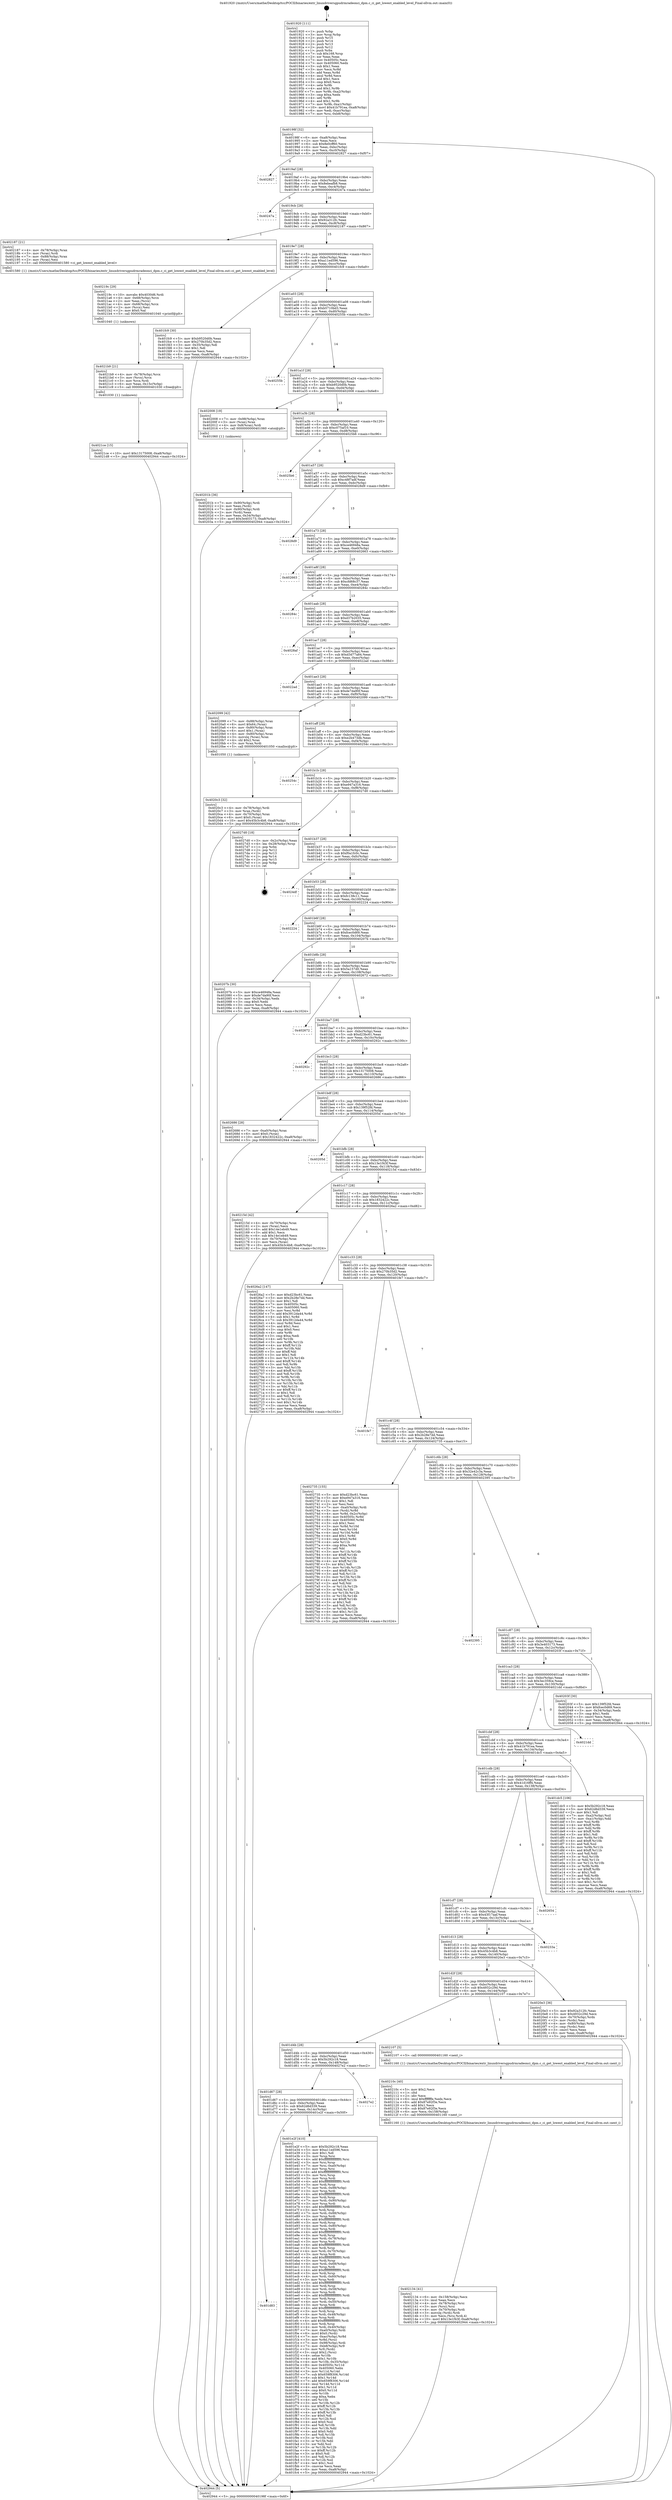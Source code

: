 digraph "0x401920" {
  label = "0x401920 (/mnt/c/Users/mathe/Desktop/tcc/POCII/binaries/extr_linuxdriversgpudrmradeonci_dpm.c_ci_get_lowest_enabled_level_Final-ollvm.out::main(0))"
  labelloc = "t"
  node[shape=record]

  Entry [label="",width=0.3,height=0.3,shape=circle,fillcolor=black,style=filled]
  "0x40198f" [label="{
     0x40198f [32]\l
     | [instrs]\l
     &nbsp;&nbsp;0x40198f \<+6\>: mov -0xa8(%rbp),%eax\l
     &nbsp;&nbsp;0x401995 \<+2\>: mov %eax,%ecx\l
     &nbsp;&nbsp;0x401997 \<+6\>: sub $0x8e0cff60,%ecx\l
     &nbsp;&nbsp;0x40199d \<+6\>: mov %eax,-0xbc(%rbp)\l
     &nbsp;&nbsp;0x4019a3 \<+6\>: mov %ecx,-0xc0(%rbp)\l
     &nbsp;&nbsp;0x4019a9 \<+6\>: je 0000000000402827 \<main+0xf07\>\l
  }"]
  "0x402827" [label="{
     0x402827\l
  }", style=dashed]
  "0x4019af" [label="{
     0x4019af [28]\l
     | [instrs]\l
     &nbsp;&nbsp;0x4019af \<+5\>: jmp 00000000004019b4 \<main+0x94\>\l
     &nbsp;&nbsp;0x4019b4 \<+6\>: mov -0xbc(%rbp),%eax\l
     &nbsp;&nbsp;0x4019ba \<+5\>: sub $0x8ebeafb8,%eax\l
     &nbsp;&nbsp;0x4019bf \<+6\>: mov %eax,-0xc4(%rbp)\l
     &nbsp;&nbsp;0x4019c5 \<+6\>: je 000000000040247a \<main+0xb5a\>\l
  }"]
  Exit [label="",width=0.3,height=0.3,shape=circle,fillcolor=black,style=filled,peripheries=2]
  "0x40247a" [label="{
     0x40247a\l
  }", style=dashed]
  "0x4019cb" [label="{
     0x4019cb [28]\l
     | [instrs]\l
     &nbsp;&nbsp;0x4019cb \<+5\>: jmp 00000000004019d0 \<main+0xb0\>\l
     &nbsp;&nbsp;0x4019d0 \<+6\>: mov -0xbc(%rbp),%eax\l
     &nbsp;&nbsp;0x4019d6 \<+5\>: sub $0x92a312fc,%eax\l
     &nbsp;&nbsp;0x4019db \<+6\>: mov %eax,-0xc8(%rbp)\l
     &nbsp;&nbsp;0x4019e1 \<+6\>: je 0000000000402187 \<main+0x867\>\l
  }"]
  "0x4021ce" [label="{
     0x4021ce [15]\l
     | [instrs]\l
     &nbsp;&nbsp;0x4021ce \<+10\>: movl $0x13175008,-0xa8(%rbp)\l
     &nbsp;&nbsp;0x4021d8 \<+5\>: jmp 0000000000402944 \<main+0x1024\>\l
  }"]
  "0x402187" [label="{
     0x402187 [21]\l
     | [instrs]\l
     &nbsp;&nbsp;0x402187 \<+4\>: mov -0x78(%rbp),%rax\l
     &nbsp;&nbsp;0x40218b \<+3\>: mov (%rax),%rdi\l
     &nbsp;&nbsp;0x40218e \<+7\>: mov -0x88(%rbp),%rax\l
     &nbsp;&nbsp;0x402195 \<+2\>: mov (%rax),%esi\l
     &nbsp;&nbsp;0x402197 \<+5\>: call 0000000000401580 \<ci_get_lowest_enabled_level\>\l
     | [calls]\l
     &nbsp;&nbsp;0x401580 \{1\} (/mnt/c/Users/mathe/Desktop/tcc/POCII/binaries/extr_linuxdriversgpudrmradeonci_dpm.c_ci_get_lowest_enabled_level_Final-ollvm.out::ci_get_lowest_enabled_level)\l
  }"]
  "0x4019e7" [label="{
     0x4019e7 [28]\l
     | [instrs]\l
     &nbsp;&nbsp;0x4019e7 \<+5\>: jmp 00000000004019ec \<main+0xcc\>\l
     &nbsp;&nbsp;0x4019ec \<+6\>: mov -0xbc(%rbp),%eax\l
     &nbsp;&nbsp;0x4019f2 \<+5\>: sub $0xa11ed596,%eax\l
     &nbsp;&nbsp;0x4019f7 \<+6\>: mov %eax,-0xcc(%rbp)\l
     &nbsp;&nbsp;0x4019fd \<+6\>: je 0000000000401fc9 \<main+0x6a9\>\l
  }"]
  "0x4021b9" [label="{
     0x4021b9 [21]\l
     | [instrs]\l
     &nbsp;&nbsp;0x4021b9 \<+4\>: mov -0x78(%rbp),%rcx\l
     &nbsp;&nbsp;0x4021bd \<+3\>: mov (%rcx),%rcx\l
     &nbsp;&nbsp;0x4021c0 \<+3\>: mov %rcx,%rdi\l
     &nbsp;&nbsp;0x4021c3 \<+6\>: mov %eax,-0x15c(%rbp)\l
     &nbsp;&nbsp;0x4021c9 \<+5\>: call 0000000000401030 \<free@plt\>\l
     | [calls]\l
     &nbsp;&nbsp;0x401030 \{1\} (unknown)\l
  }"]
  "0x401fc9" [label="{
     0x401fc9 [30]\l
     | [instrs]\l
     &nbsp;&nbsp;0x401fc9 \<+5\>: mov $0xb9520d0b,%eax\l
     &nbsp;&nbsp;0x401fce \<+5\>: mov $0x270b35d2,%ecx\l
     &nbsp;&nbsp;0x401fd3 \<+3\>: mov -0x35(%rbp),%dl\l
     &nbsp;&nbsp;0x401fd6 \<+3\>: test $0x1,%dl\l
     &nbsp;&nbsp;0x401fd9 \<+3\>: cmovne %ecx,%eax\l
     &nbsp;&nbsp;0x401fdc \<+6\>: mov %eax,-0xa8(%rbp)\l
     &nbsp;&nbsp;0x401fe2 \<+5\>: jmp 0000000000402944 \<main+0x1024\>\l
  }"]
  "0x401a03" [label="{
     0x401a03 [28]\l
     | [instrs]\l
     &nbsp;&nbsp;0x401a03 \<+5\>: jmp 0000000000401a08 \<main+0xe8\>\l
     &nbsp;&nbsp;0x401a08 \<+6\>: mov -0xbc(%rbp),%eax\l
     &nbsp;&nbsp;0x401a0e \<+5\>: sub $0xb5710bd3,%eax\l
     &nbsp;&nbsp;0x401a13 \<+6\>: mov %eax,-0xd0(%rbp)\l
     &nbsp;&nbsp;0x401a19 \<+6\>: je 000000000040255b \<main+0xc3b\>\l
  }"]
  "0x40219c" [label="{
     0x40219c [29]\l
     | [instrs]\l
     &nbsp;&nbsp;0x40219c \<+10\>: movabs $0x4030d6,%rdi\l
     &nbsp;&nbsp;0x4021a6 \<+4\>: mov -0x68(%rbp),%rcx\l
     &nbsp;&nbsp;0x4021aa \<+2\>: mov %eax,(%rcx)\l
     &nbsp;&nbsp;0x4021ac \<+4\>: mov -0x68(%rbp),%rcx\l
     &nbsp;&nbsp;0x4021b0 \<+2\>: mov (%rcx),%esi\l
     &nbsp;&nbsp;0x4021b2 \<+2\>: mov $0x0,%al\l
     &nbsp;&nbsp;0x4021b4 \<+5\>: call 0000000000401040 \<printf@plt\>\l
     | [calls]\l
     &nbsp;&nbsp;0x401040 \{1\} (unknown)\l
  }"]
  "0x40255b" [label="{
     0x40255b\l
  }", style=dashed]
  "0x401a1f" [label="{
     0x401a1f [28]\l
     | [instrs]\l
     &nbsp;&nbsp;0x401a1f \<+5\>: jmp 0000000000401a24 \<main+0x104\>\l
     &nbsp;&nbsp;0x401a24 \<+6\>: mov -0xbc(%rbp),%eax\l
     &nbsp;&nbsp;0x401a2a \<+5\>: sub $0xb9520d0b,%eax\l
     &nbsp;&nbsp;0x401a2f \<+6\>: mov %eax,-0xd4(%rbp)\l
     &nbsp;&nbsp;0x401a35 \<+6\>: je 0000000000402008 \<main+0x6e8\>\l
  }"]
  "0x402134" [label="{
     0x402134 [41]\l
     | [instrs]\l
     &nbsp;&nbsp;0x402134 \<+6\>: mov -0x158(%rbp),%ecx\l
     &nbsp;&nbsp;0x40213a \<+3\>: imul %eax,%ecx\l
     &nbsp;&nbsp;0x40213d \<+4\>: mov -0x78(%rbp),%rsi\l
     &nbsp;&nbsp;0x402141 \<+3\>: mov (%rsi),%rsi\l
     &nbsp;&nbsp;0x402144 \<+4\>: mov -0x70(%rbp),%rdi\l
     &nbsp;&nbsp;0x402148 \<+3\>: movslq (%rdi),%rdi\l
     &nbsp;&nbsp;0x40214b \<+3\>: mov %ecx,(%rsi,%rdi,4)\l
     &nbsp;&nbsp;0x40214e \<+10\>: movl $0x13e1f43f,-0xa8(%rbp)\l
     &nbsp;&nbsp;0x402158 \<+5\>: jmp 0000000000402944 \<main+0x1024\>\l
  }"]
  "0x402008" [label="{
     0x402008 [19]\l
     | [instrs]\l
     &nbsp;&nbsp;0x402008 \<+7\>: mov -0x98(%rbp),%rax\l
     &nbsp;&nbsp;0x40200f \<+3\>: mov (%rax),%rax\l
     &nbsp;&nbsp;0x402012 \<+4\>: mov 0x8(%rax),%rdi\l
     &nbsp;&nbsp;0x402016 \<+5\>: call 0000000000401060 \<atoi@plt\>\l
     | [calls]\l
     &nbsp;&nbsp;0x401060 \{1\} (unknown)\l
  }"]
  "0x401a3b" [label="{
     0x401a3b [28]\l
     | [instrs]\l
     &nbsp;&nbsp;0x401a3b \<+5\>: jmp 0000000000401a40 \<main+0x120\>\l
     &nbsp;&nbsp;0x401a40 \<+6\>: mov -0xbc(%rbp),%eax\l
     &nbsp;&nbsp;0x401a46 \<+5\>: sub $0xc075af10,%eax\l
     &nbsp;&nbsp;0x401a4b \<+6\>: mov %eax,-0xd8(%rbp)\l
     &nbsp;&nbsp;0x401a51 \<+6\>: je 00000000004025b6 \<main+0xc96\>\l
  }"]
  "0x40210c" [label="{
     0x40210c [40]\l
     | [instrs]\l
     &nbsp;&nbsp;0x40210c \<+5\>: mov $0x2,%ecx\l
     &nbsp;&nbsp;0x402111 \<+1\>: cltd\l
     &nbsp;&nbsp;0x402112 \<+2\>: idiv %ecx\l
     &nbsp;&nbsp;0x402114 \<+6\>: imul $0xfffffffe,%edx,%ecx\l
     &nbsp;&nbsp;0x40211a \<+6\>: add $0x87e92f3e,%ecx\l
     &nbsp;&nbsp;0x402120 \<+3\>: add $0x1,%ecx\l
     &nbsp;&nbsp;0x402123 \<+6\>: sub $0x87e92f3e,%ecx\l
     &nbsp;&nbsp;0x402129 \<+6\>: mov %ecx,-0x158(%rbp)\l
     &nbsp;&nbsp;0x40212f \<+5\>: call 0000000000401160 \<next_i\>\l
     | [calls]\l
     &nbsp;&nbsp;0x401160 \{1\} (/mnt/c/Users/mathe/Desktop/tcc/POCII/binaries/extr_linuxdriversgpudrmradeonci_dpm.c_ci_get_lowest_enabled_level_Final-ollvm.out::next_i)\l
  }"]
  "0x4025b6" [label="{
     0x4025b6\l
  }", style=dashed]
  "0x401a57" [label="{
     0x401a57 [28]\l
     | [instrs]\l
     &nbsp;&nbsp;0x401a57 \<+5\>: jmp 0000000000401a5c \<main+0x13c\>\l
     &nbsp;&nbsp;0x401a5c \<+6\>: mov -0xbc(%rbp),%eax\l
     &nbsp;&nbsp;0x401a62 \<+5\>: sub $0xc48f7adf,%eax\l
     &nbsp;&nbsp;0x401a67 \<+6\>: mov %eax,-0xdc(%rbp)\l
     &nbsp;&nbsp;0x401a6d \<+6\>: je 00000000004028d9 \<main+0xfb9\>\l
  }"]
  "0x4020c3" [label="{
     0x4020c3 [32]\l
     | [instrs]\l
     &nbsp;&nbsp;0x4020c3 \<+4\>: mov -0x78(%rbp),%rdi\l
     &nbsp;&nbsp;0x4020c7 \<+3\>: mov %rax,(%rdi)\l
     &nbsp;&nbsp;0x4020ca \<+4\>: mov -0x70(%rbp),%rax\l
     &nbsp;&nbsp;0x4020ce \<+6\>: movl $0x0,(%rax)\l
     &nbsp;&nbsp;0x4020d4 \<+10\>: movl $0x45b3c4b8,-0xa8(%rbp)\l
     &nbsp;&nbsp;0x4020de \<+5\>: jmp 0000000000402944 \<main+0x1024\>\l
  }"]
  "0x4028d9" [label="{
     0x4028d9\l
  }", style=dashed]
  "0x401a73" [label="{
     0x401a73 [28]\l
     | [instrs]\l
     &nbsp;&nbsp;0x401a73 \<+5\>: jmp 0000000000401a78 \<main+0x158\>\l
     &nbsp;&nbsp;0x401a78 \<+6\>: mov -0xbc(%rbp),%eax\l
     &nbsp;&nbsp;0x401a7e \<+5\>: sub $0xce46948a,%eax\l
     &nbsp;&nbsp;0x401a83 \<+6\>: mov %eax,-0xe0(%rbp)\l
     &nbsp;&nbsp;0x401a89 \<+6\>: je 0000000000402663 \<main+0xd43\>\l
  }"]
  "0x40201b" [label="{
     0x40201b [36]\l
     | [instrs]\l
     &nbsp;&nbsp;0x40201b \<+7\>: mov -0x90(%rbp),%rdi\l
     &nbsp;&nbsp;0x402022 \<+2\>: mov %eax,(%rdi)\l
     &nbsp;&nbsp;0x402024 \<+7\>: mov -0x90(%rbp),%rdi\l
     &nbsp;&nbsp;0x40202b \<+2\>: mov (%rdi),%eax\l
     &nbsp;&nbsp;0x40202d \<+3\>: mov %eax,-0x34(%rbp)\l
     &nbsp;&nbsp;0x402030 \<+10\>: movl $0x3e403173,-0xa8(%rbp)\l
     &nbsp;&nbsp;0x40203a \<+5\>: jmp 0000000000402944 \<main+0x1024\>\l
  }"]
  "0x402663" [label="{
     0x402663\l
  }", style=dashed]
  "0x401a8f" [label="{
     0x401a8f [28]\l
     | [instrs]\l
     &nbsp;&nbsp;0x401a8f \<+5\>: jmp 0000000000401a94 \<main+0x174\>\l
     &nbsp;&nbsp;0x401a94 \<+6\>: mov -0xbc(%rbp),%eax\l
     &nbsp;&nbsp;0x401a9a \<+5\>: sub $0xcfd68c37,%eax\l
     &nbsp;&nbsp;0x401a9f \<+6\>: mov %eax,-0xe4(%rbp)\l
     &nbsp;&nbsp;0x401aa5 \<+6\>: je 000000000040284c \<main+0xf2c\>\l
  }"]
  "0x401d83" [label="{
     0x401d83\l
  }", style=dashed]
  "0x40284c" [label="{
     0x40284c\l
  }", style=dashed]
  "0x401aab" [label="{
     0x401aab [28]\l
     | [instrs]\l
     &nbsp;&nbsp;0x401aab \<+5\>: jmp 0000000000401ab0 \<main+0x190\>\l
     &nbsp;&nbsp;0x401ab0 \<+6\>: mov -0xbc(%rbp),%eax\l
     &nbsp;&nbsp;0x401ab6 \<+5\>: sub $0xd37b2035,%eax\l
     &nbsp;&nbsp;0x401abb \<+6\>: mov %eax,-0xe8(%rbp)\l
     &nbsp;&nbsp;0x401ac1 \<+6\>: je 00000000004028af \<main+0xf8f\>\l
  }"]
  "0x401e2f" [label="{
     0x401e2f [410]\l
     | [instrs]\l
     &nbsp;&nbsp;0x401e2f \<+5\>: mov $0x5b292c18,%eax\l
     &nbsp;&nbsp;0x401e34 \<+5\>: mov $0xa11ed596,%ecx\l
     &nbsp;&nbsp;0x401e39 \<+2\>: mov $0x1,%dl\l
     &nbsp;&nbsp;0x401e3b \<+3\>: mov %rsp,%rsi\l
     &nbsp;&nbsp;0x401e3e \<+4\>: add $0xfffffffffffffff0,%rsi\l
     &nbsp;&nbsp;0x401e42 \<+3\>: mov %rsi,%rsp\l
     &nbsp;&nbsp;0x401e45 \<+7\>: mov %rsi,-0xa0(%rbp)\l
     &nbsp;&nbsp;0x401e4c \<+3\>: mov %rsp,%rsi\l
     &nbsp;&nbsp;0x401e4f \<+4\>: add $0xfffffffffffffff0,%rsi\l
     &nbsp;&nbsp;0x401e53 \<+3\>: mov %rsi,%rsp\l
     &nbsp;&nbsp;0x401e56 \<+3\>: mov %rsp,%rdi\l
     &nbsp;&nbsp;0x401e59 \<+4\>: add $0xfffffffffffffff0,%rdi\l
     &nbsp;&nbsp;0x401e5d \<+3\>: mov %rdi,%rsp\l
     &nbsp;&nbsp;0x401e60 \<+7\>: mov %rdi,-0x98(%rbp)\l
     &nbsp;&nbsp;0x401e67 \<+3\>: mov %rsp,%rdi\l
     &nbsp;&nbsp;0x401e6a \<+4\>: add $0xfffffffffffffff0,%rdi\l
     &nbsp;&nbsp;0x401e6e \<+3\>: mov %rdi,%rsp\l
     &nbsp;&nbsp;0x401e71 \<+7\>: mov %rdi,-0x90(%rbp)\l
     &nbsp;&nbsp;0x401e78 \<+3\>: mov %rsp,%rdi\l
     &nbsp;&nbsp;0x401e7b \<+4\>: add $0xfffffffffffffff0,%rdi\l
     &nbsp;&nbsp;0x401e7f \<+3\>: mov %rdi,%rsp\l
     &nbsp;&nbsp;0x401e82 \<+7\>: mov %rdi,-0x88(%rbp)\l
     &nbsp;&nbsp;0x401e89 \<+3\>: mov %rsp,%rdi\l
     &nbsp;&nbsp;0x401e8c \<+4\>: add $0xfffffffffffffff0,%rdi\l
     &nbsp;&nbsp;0x401e90 \<+3\>: mov %rdi,%rsp\l
     &nbsp;&nbsp;0x401e93 \<+4\>: mov %rdi,-0x80(%rbp)\l
     &nbsp;&nbsp;0x401e97 \<+3\>: mov %rsp,%rdi\l
     &nbsp;&nbsp;0x401e9a \<+4\>: add $0xfffffffffffffff0,%rdi\l
     &nbsp;&nbsp;0x401e9e \<+3\>: mov %rdi,%rsp\l
     &nbsp;&nbsp;0x401ea1 \<+4\>: mov %rdi,-0x78(%rbp)\l
     &nbsp;&nbsp;0x401ea5 \<+3\>: mov %rsp,%rdi\l
     &nbsp;&nbsp;0x401ea8 \<+4\>: add $0xfffffffffffffff0,%rdi\l
     &nbsp;&nbsp;0x401eac \<+3\>: mov %rdi,%rsp\l
     &nbsp;&nbsp;0x401eaf \<+4\>: mov %rdi,-0x70(%rbp)\l
     &nbsp;&nbsp;0x401eb3 \<+3\>: mov %rsp,%rdi\l
     &nbsp;&nbsp;0x401eb6 \<+4\>: add $0xfffffffffffffff0,%rdi\l
     &nbsp;&nbsp;0x401eba \<+3\>: mov %rdi,%rsp\l
     &nbsp;&nbsp;0x401ebd \<+4\>: mov %rdi,-0x68(%rbp)\l
     &nbsp;&nbsp;0x401ec1 \<+3\>: mov %rsp,%rdi\l
     &nbsp;&nbsp;0x401ec4 \<+4\>: add $0xfffffffffffffff0,%rdi\l
     &nbsp;&nbsp;0x401ec8 \<+3\>: mov %rdi,%rsp\l
     &nbsp;&nbsp;0x401ecb \<+4\>: mov %rdi,-0x60(%rbp)\l
     &nbsp;&nbsp;0x401ecf \<+3\>: mov %rsp,%rdi\l
     &nbsp;&nbsp;0x401ed2 \<+4\>: add $0xfffffffffffffff0,%rdi\l
     &nbsp;&nbsp;0x401ed6 \<+3\>: mov %rdi,%rsp\l
     &nbsp;&nbsp;0x401ed9 \<+4\>: mov %rdi,-0x58(%rbp)\l
     &nbsp;&nbsp;0x401edd \<+3\>: mov %rsp,%rdi\l
     &nbsp;&nbsp;0x401ee0 \<+4\>: add $0xfffffffffffffff0,%rdi\l
     &nbsp;&nbsp;0x401ee4 \<+3\>: mov %rdi,%rsp\l
     &nbsp;&nbsp;0x401ee7 \<+4\>: mov %rdi,-0x50(%rbp)\l
     &nbsp;&nbsp;0x401eeb \<+3\>: mov %rsp,%rdi\l
     &nbsp;&nbsp;0x401eee \<+4\>: add $0xfffffffffffffff0,%rdi\l
     &nbsp;&nbsp;0x401ef2 \<+3\>: mov %rdi,%rsp\l
     &nbsp;&nbsp;0x401ef5 \<+4\>: mov %rdi,-0x48(%rbp)\l
     &nbsp;&nbsp;0x401ef9 \<+3\>: mov %rsp,%rdi\l
     &nbsp;&nbsp;0x401efc \<+4\>: add $0xfffffffffffffff0,%rdi\l
     &nbsp;&nbsp;0x401f00 \<+3\>: mov %rdi,%rsp\l
     &nbsp;&nbsp;0x401f03 \<+4\>: mov %rdi,-0x40(%rbp)\l
     &nbsp;&nbsp;0x401f07 \<+7\>: mov -0xa0(%rbp),%rdi\l
     &nbsp;&nbsp;0x401f0e \<+6\>: movl $0x0,(%rdi)\l
     &nbsp;&nbsp;0x401f14 \<+7\>: mov -0xac(%rbp),%r8d\l
     &nbsp;&nbsp;0x401f1b \<+3\>: mov %r8d,(%rsi)\l
     &nbsp;&nbsp;0x401f1e \<+7\>: mov -0x98(%rbp),%rdi\l
     &nbsp;&nbsp;0x401f25 \<+7\>: mov -0xb8(%rbp),%r9\l
     &nbsp;&nbsp;0x401f2c \<+3\>: mov %r9,(%rdi)\l
     &nbsp;&nbsp;0x401f2f \<+3\>: cmpl $0x2,(%rsi)\l
     &nbsp;&nbsp;0x401f32 \<+4\>: setne %r10b\l
     &nbsp;&nbsp;0x401f36 \<+4\>: and $0x1,%r10b\l
     &nbsp;&nbsp;0x401f3a \<+4\>: mov %r10b,-0x35(%rbp)\l
     &nbsp;&nbsp;0x401f3e \<+8\>: mov 0x40505c,%r11d\l
     &nbsp;&nbsp;0x401f46 \<+7\>: mov 0x405060,%ebx\l
     &nbsp;&nbsp;0x401f4d \<+3\>: mov %r11d,%r14d\l
     &nbsp;&nbsp;0x401f50 \<+7\>: sub $0x659f8306,%r14d\l
     &nbsp;&nbsp;0x401f57 \<+4\>: sub $0x1,%r14d\l
     &nbsp;&nbsp;0x401f5b \<+7\>: add $0x659f8306,%r14d\l
     &nbsp;&nbsp;0x401f62 \<+4\>: imul %r14d,%r11d\l
     &nbsp;&nbsp;0x401f66 \<+4\>: and $0x1,%r11d\l
     &nbsp;&nbsp;0x401f6a \<+4\>: cmp $0x0,%r11d\l
     &nbsp;&nbsp;0x401f6e \<+4\>: sete %r10b\l
     &nbsp;&nbsp;0x401f72 \<+3\>: cmp $0xa,%ebx\l
     &nbsp;&nbsp;0x401f75 \<+4\>: setl %r15b\l
     &nbsp;&nbsp;0x401f79 \<+3\>: mov %r10b,%r12b\l
     &nbsp;&nbsp;0x401f7c \<+4\>: xor $0xff,%r12b\l
     &nbsp;&nbsp;0x401f80 \<+3\>: mov %r15b,%r13b\l
     &nbsp;&nbsp;0x401f83 \<+4\>: xor $0xff,%r13b\l
     &nbsp;&nbsp;0x401f87 \<+3\>: xor $0x0,%dl\l
     &nbsp;&nbsp;0x401f8a \<+3\>: mov %r12b,%sil\l
     &nbsp;&nbsp;0x401f8d \<+4\>: and $0x0,%sil\l
     &nbsp;&nbsp;0x401f91 \<+3\>: and %dl,%r10b\l
     &nbsp;&nbsp;0x401f94 \<+3\>: mov %r13b,%dil\l
     &nbsp;&nbsp;0x401f97 \<+4\>: and $0x0,%dil\l
     &nbsp;&nbsp;0x401f9b \<+3\>: and %dl,%r15b\l
     &nbsp;&nbsp;0x401f9e \<+3\>: or %r10b,%sil\l
     &nbsp;&nbsp;0x401fa1 \<+3\>: or %r15b,%dil\l
     &nbsp;&nbsp;0x401fa4 \<+3\>: xor %dil,%sil\l
     &nbsp;&nbsp;0x401fa7 \<+3\>: or %r13b,%r12b\l
     &nbsp;&nbsp;0x401faa \<+4\>: xor $0xff,%r12b\l
     &nbsp;&nbsp;0x401fae \<+3\>: or $0x0,%dl\l
     &nbsp;&nbsp;0x401fb1 \<+3\>: and %dl,%r12b\l
     &nbsp;&nbsp;0x401fb4 \<+3\>: or %r12b,%sil\l
     &nbsp;&nbsp;0x401fb7 \<+4\>: test $0x1,%sil\l
     &nbsp;&nbsp;0x401fbb \<+3\>: cmovne %ecx,%eax\l
     &nbsp;&nbsp;0x401fbe \<+6\>: mov %eax,-0xa8(%rbp)\l
     &nbsp;&nbsp;0x401fc4 \<+5\>: jmp 0000000000402944 \<main+0x1024\>\l
  }"]
  "0x4028af" [label="{
     0x4028af\l
  }", style=dashed]
  "0x401ac7" [label="{
     0x401ac7 [28]\l
     | [instrs]\l
     &nbsp;&nbsp;0x401ac7 \<+5\>: jmp 0000000000401acc \<main+0x1ac\>\l
     &nbsp;&nbsp;0x401acc \<+6\>: mov -0xbc(%rbp),%eax\l
     &nbsp;&nbsp;0x401ad2 \<+5\>: sub $0xd3d77a84,%eax\l
     &nbsp;&nbsp;0x401ad7 \<+6\>: mov %eax,-0xec(%rbp)\l
     &nbsp;&nbsp;0x401add \<+6\>: je 00000000004022ad \<main+0x98d\>\l
  }"]
  "0x401d67" [label="{
     0x401d67 [28]\l
     | [instrs]\l
     &nbsp;&nbsp;0x401d67 \<+5\>: jmp 0000000000401d6c \<main+0x44c\>\l
     &nbsp;&nbsp;0x401d6c \<+6\>: mov -0xbc(%rbp),%eax\l
     &nbsp;&nbsp;0x401d72 \<+5\>: sub $0x62d6d339,%eax\l
     &nbsp;&nbsp;0x401d77 \<+6\>: mov %eax,-0x14c(%rbp)\l
     &nbsp;&nbsp;0x401d7d \<+6\>: je 0000000000401e2f \<main+0x50f\>\l
  }"]
  "0x4022ad" [label="{
     0x4022ad\l
  }", style=dashed]
  "0x401ae3" [label="{
     0x401ae3 [28]\l
     | [instrs]\l
     &nbsp;&nbsp;0x401ae3 \<+5\>: jmp 0000000000401ae8 \<main+0x1c8\>\l
     &nbsp;&nbsp;0x401ae8 \<+6\>: mov -0xbc(%rbp),%eax\l
     &nbsp;&nbsp;0x401aee \<+5\>: sub $0xde7da90f,%eax\l
     &nbsp;&nbsp;0x401af3 \<+6\>: mov %eax,-0xf0(%rbp)\l
     &nbsp;&nbsp;0x401af9 \<+6\>: je 0000000000402099 \<main+0x779\>\l
  }"]
  "0x4027e2" [label="{
     0x4027e2\l
  }", style=dashed]
  "0x402099" [label="{
     0x402099 [42]\l
     | [instrs]\l
     &nbsp;&nbsp;0x402099 \<+7\>: mov -0x88(%rbp),%rax\l
     &nbsp;&nbsp;0x4020a0 \<+6\>: movl $0x64,(%rax)\l
     &nbsp;&nbsp;0x4020a6 \<+4\>: mov -0x80(%rbp),%rax\l
     &nbsp;&nbsp;0x4020aa \<+6\>: movl $0x1,(%rax)\l
     &nbsp;&nbsp;0x4020b0 \<+4\>: mov -0x80(%rbp),%rax\l
     &nbsp;&nbsp;0x4020b4 \<+3\>: movslq (%rax),%rax\l
     &nbsp;&nbsp;0x4020b7 \<+4\>: shl $0x2,%rax\l
     &nbsp;&nbsp;0x4020bb \<+3\>: mov %rax,%rdi\l
     &nbsp;&nbsp;0x4020be \<+5\>: call 0000000000401050 \<malloc@plt\>\l
     | [calls]\l
     &nbsp;&nbsp;0x401050 \{1\} (unknown)\l
  }"]
  "0x401aff" [label="{
     0x401aff [28]\l
     | [instrs]\l
     &nbsp;&nbsp;0x401aff \<+5\>: jmp 0000000000401b04 \<main+0x1e4\>\l
     &nbsp;&nbsp;0x401b04 \<+6\>: mov -0xbc(%rbp),%eax\l
     &nbsp;&nbsp;0x401b0a \<+5\>: sub $0xe2b473db,%eax\l
     &nbsp;&nbsp;0x401b0f \<+6\>: mov %eax,-0xf4(%rbp)\l
     &nbsp;&nbsp;0x401b15 \<+6\>: je 000000000040254c \<main+0xc2c\>\l
  }"]
  "0x401d4b" [label="{
     0x401d4b [28]\l
     | [instrs]\l
     &nbsp;&nbsp;0x401d4b \<+5\>: jmp 0000000000401d50 \<main+0x430\>\l
     &nbsp;&nbsp;0x401d50 \<+6\>: mov -0xbc(%rbp),%eax\l
     &nbsp;&nbsp;0x401d56 \<+5\>: sub $0x5b292c18,%eax\l
     &nbsp;&nbsp;0x401d5b \<+6\>: mov %eax,-0x148(%rbp)\l
     &nbsp;&nbsp;0x401d61 \<+6\>: je 00000000004027e2 \<main+0xec2\>\l
  }"]
  "0x40254c" [label="{
     0x40254c\l
  }", style=dashed]
  "0x401b1b" [label="{
     0x401b1b [28]\l
     | [instrs]\l
     &nbsp;&nbsp;0x401b1b \<+5\>: jmp 0000000000401b20 \<main+0x200\>\l
     &nbsp;&nbsp;0x401b20 \<+6\>: mov -0xbc(%rbp),%eax\l
     &nbsp;&nbsp;0x401b26 \<+5\>: sub $0xe947a316,%eax\l
     &nbsp;&nbsp;0x401b2b \<+6\>: mov %eax,-0xf8(%rbp)\l
     &nbsp;&nbsp;0x401b31 \<+6\>: je 00000000004027d0 \<main+0xeb0\>\l
  }"]
  "0x402107" [label="{
     0x402107 [5]\l
     | [instrs]\l
     &nbsp;&nbsp;0x402107 \<+5\>: call 0000000000401160 \<next_i\>\l
     | [calls]\l
     &nbsp;&nbsp;0x401160 \{1\} (/mnt/c/Users/mathe/Desktop/tcc/POCII/binaries/extr_linuxdriversgpudrmradeonci_dpm.c_ci_get_lowest_enabled_level_Final-ollvm.out::next_i)\l
  }"]
  "0x4027d0" [label="{
     0x4027d0 [18]\l
     | [instrs]\l
     &nbsp;&nbsp;0x4027d0 \<+3\>: mov -0x2c(%rbp),%eax\l
     &nbsp;&nbsp;0x4027d3 \<+4\>: lea -0x28(%rbp),%rsp\l
     &nbsp;&nbsp;0x4027d7 \<+1\>: pop %rbx\l
     &nbsp;&nbsp;0x4027d8 \<+2\>: pop %r12\l
     &nbsp;&nbsp;0x4027da \<+2\>: pop %r13\l
     &nbsp;&nbsp;0x4027dc \<+2\>: pop %r14\l
     &nbsp;&nbsp;0x4027de \<+2\>: pop %r15\l
     &nbsp;&nbsp;0x4027e0 \<+1\>: pop %rbp\l
     &nbsp;&nbsp;0x4027e1 \<+1\>: ret\l
  }"]
  "0x401b37" [label="{
     0x401b37 [28]\l
     | [instrs]\l
     &nbsp;&nbsp;0x401b37 \<+5\>: jmp 0000000000401b3c \<main+0x21c\>\l
     &nbsp;&nbsp;0x401b3c \<+6\>: mov -0xbc(%rbp),%eax\l
     &nbsp;&nbsp;0x401b42 \<+5\>: sub $0xf0a1fc0c,%eax\l
     &nbsp;&nbsp;0x401b47 \<+6\>: mov %eax,-0xfc(%rbp)\l
     &nbsp;&nbsp;0x401b4d \<+6\>: je 00000000004024df \<main+0xbbf\>\l
  }"]
  "0x401d2f" [label="{
     0x401d2f [28]\l
     | [instrs]\l
     &nbsp;&nbsp;0x401d2f \<+5\>: jmp 0000000000401d34 \<main+0x414\>\l
     &nbsp;&nbsp;0x401d34 \<+6\>: mov -0xbc(%rbp),%eax\l
     &nbsp;&nbsp;0x401d3a \<+5\>: sub $0x4932c29d,%eax\l
     &nbsp;&nbsp;0x401d3f \<+6\>: mov %eax,-0x144(%rbp)\l
     &nbsp;&nbsp;0x401d45 \<+6\>: je 0000000000402107 \<main+0x7e7\>\l
  }"]
  "0x4024df" [label="{
     0x4024df\l
  }", style=dashed]
  "0x401b53" [label="{
     0x401b53 [28]\l
     | [instrs]\l
     &nbsp;&nbsp;0x401b53 \<+5\>: jmp 0000000000401b58 \<main+0x238\>\l
     &nbsp;&nbsp;0x401b58 \<+6\>: mov -0xbc(%rbp),%eax\l
     &nbsp;&nbsp;0x401b5e \<+5\>: sub $0xfc138c11,%eax\l
     &nbsp;&nbsp;0x401b63 \<+6\>: mov %eax,-0x100(%rbp)\l
     &nbsp;&nbsp;0x401b69 \<+6\>: je 0000000000402224 \<main+0x904\>\l
  }"]
  "0x4020e3" [label="{
     0x4020e3 [36]\l
     | [instrs]\l
     &nbsp;&nbsp;0x4020e3 \<+5\>: mov $0x92a312fc,%eax\l
     &nbsp;&nbsp;0x4020e8 \<+5\>: mov $0x4932c29d,%ecx\l
     &nbsp;&nbsp;0x4020ed \<+4\>: mov -0x70(%rbp),%rdx\l
     &nbsp;&nbsp;0x4020f1 \<+2\>: mov (%rdx),%esi\l
     &nbsp;&nbsp;0x4020f3 \<+4\>: mov -0x80(%rbp),%rdx\l
     &nbsp;&nbsp;0x4020f7 \<+2\>: cmp (%rdx),%esi\l
     &nbsp;&nbsp;0x4020f9 \<+3\>: cmovl %ecx,%eax\l
     &nbsp;&nbsp;0x4020fc \<+6\>: mov %eax,-0xa8(%rbp)\l
     &nbsp;&nbsp;0x402102 \<+5\>: jmp 0000000000402944 \<main+0x1024\>\l
  }"]
  "0x402224" [label="{
     0x402224\l
  }", style=dashed]
  "0x401b6f" [label="{
     0x401b6f [28]\l
     | [instrs]\l
     &nbsp;&nbsp;0x401b6f \<+5\>: jmp 0000000000401b74 \<main+0x254\>\l
     &nbsp;&nbsp;0x401b74 \<+6\>: mov -0xbc(%rbp),%eax\l
     &nbsp;&nbsp;0x401b7a \<+5\>: sub $0xfcec0d69,%eax\l
     &nbsp;&nbsp;0x401b7f \<+6\>: mov %eax,-0x104(%rbp)\l
     &nbsp;&nbsp;0x401b85 \<+6\>: je 000000000040207b \<main+0x75b\>\l
  }"]
  "0x401d13" [label="{
     0x401d13 [28]\l
     | [instrs]\l
     &nbsp;&nbsp;0x401d13 \<+5\>: jmp 0000000000401d18 \<main+0x3f8\>\l
     &nbsp;&nbsp;0x401d18 \<+6\>: mov -0xbc(%rbp),%eax\l
     &nbsp;&nbsp;0x401d1e \<+5\>: sub $0x45b3c4b8,%eax\l
     &nbsp;&nbsp;0x401d23 \<+6\>: mov %eax,-0x140(%rbp)\l
     &nbsp;&nbsp;0x401d29 \<+6\>: je 00000000004020e3 \<main+0x7c3\>\l
  }"]
  "0x40207b" [label="{
     0x40207b [30]\l
     | [instrs]\l
     &nbsp;&nbsp;0x40207b \<+5\>: mov $0xce46948a,%eax\l
     &nbsp;&nbsp;0x402080 \<+5\>: mov $0xde7da90f,%ecx\l
     &nbsp;&nbsp;0x402085 \<+3\>: mov -0x34(%rbp),%edx\l
     &nbsp;&nbsp;0x402088 \<+3\>: cmp $0x0,%edx\l
     &nbsp;&nbsp;0x40208b \<+3\>: cmove %ecx,%eax\l
     &nbsp;&nbsp;0x40208e \<+6\>: mov %eax,-0xa8(%rbp)\l
     &nbsp;&nbsp;0x402094 \<+5\>: jmp 0000000000402944 \<main+0x1024\>\l
  }"]
  "0x401b8b" [label="{
     0x401b8b [28]\l
     | [instrs]\l
     &nbsp;&nbsp;0x401b8b \<+5\>: jmp 0000000000401b90 \<main+0x270\>\l
     &nbsp;&nbsp;0x401b90 \<+6\>: mov -0xbc(%rbp),%eax\l
     &nbsp;&nbsp;0x401b96 \<+5\>: sub $0x5a157d0,%eax\l
     &nbsp;&nbsp;0x401b9b \<+6\>: mov %eax,-0x108(%rbp)\l
     &nbsp;&nbsp;0x401ba1 \<+6\>: je 0000000000402672 \<main+0xd52\>\l
  }"]
  "0x40233a" [label="{
     0x40233a\l
  }", style=dashed]
  "0x402672" [label="{
     0x402672\l
  }", style=dashed]
  "0x401ba7" [label="{
     0x401ba7 [28]\l
     | [instrs]\l
     &nbsp;&nbsp;0x401ba7 \<+5\>: jmp 0000000000401bac \<main+0x28c\>\l
     &nbsp;&nbsp;0x401bac \<+6\>: mov -0xbc(%rbp),%eax\l
     &nbsp;&nbsp;0x401bb2 \<+5\>: sub $0xd23bc61,%eax\l
     &nbsp;&nbsp;0x401bb7 \<+6\>: mov %eax,-0x10c(%rbp)\l
     &nbsp;&nbsp;0x401bbd \<+6\>: je 000000000040292c \<main+0x100c\>\l
  }"]
  "0x401cf7" [label="{
     0x401cf7 [28]\l
     | [instrs]\l
     &nbsp;&nbsp;0x401cf7 \<+5\>: jmp 0000000000401cfc \<main+0x3dc\>\l
     &nbsp;&nbsp;0x401cfc \<+6\>: mov -0xbc(%rbp),%eax\l
     &nbsp;&nbsp;0x401d02 \<+5\>: sub $0x43f17aaf,%eax\l
     &nbsp;&nbsp;0x401d07 \<+6\>: mov %eax,-0x13c(%rbp)\l
     &nbsp;&nbsp;0x401d0d \<+6\>: je 000000000040233a \<main+0xa1a\>\l
  }"]
  "0x40292c" [label="{
     0x40292c\l
  }", style=dashed]
  "0x401bc3" [label="{
     0x401bc3 [28]\l
     | [instrs]\l
     &nbsp;&nbsp;0x401bc3 \<+5\>: jmp 0000000000401bc8 \<main+0x2a8\>\l
     &nbsp;&nbsp;0x401bc8 \<+6\>: mov -0xbc(%rbp),%eax\l
     &nbsp;&nbsp;0x401bce \<+5\>: sub $0x13175008,%eax\l
     &nbsp;&nbsp;0x401bd3 \<+6\>: mov %eax,-0x110(%rbp)\l
     &nbsp;&nbsp;0x401bd9 \<+6\>: je 0000000000402686 \<main+0xd66\>\l
  }"]
  "0x402654" [label="{
     0x402654\l
  }", style=dashed]
  "0x402686" [label="{
     0x402686 [28]\l
     | [instrs]\l
     &nbsp;&nbsp;0x402686 \<+7\>: mov -0xa0(%rbp),%rax\l
     &nbsp;&nbsp;0x40268d \<+6\>: movl $0x0,(%rax)\l
     &nbsp;&nbsp;0x402693 \<+10\>: movl $0x1832422c,-0xa8(%rbp)\l
     &nbsp;&nbsp;0x40269d \<+5\>: jmp 0000000000402944 \<main+0x1024\>\l
  }"]
  "0x401bdf" [label="{
     0x401bdf [28]\l
     | [instrs]\l
     &nbsp;&nbsp;0x401bdf \<+5\>: jmp 0000000000401be4 \<main+0x2c4\>\l
     &nbsp;&nbsp;0x401be4 \<+6\>: mov -0xbc(%rbp),%eax\l
     &nbsp;&nbsp;0x401bea \<+5\>: sub $0x139f52fd,%eax\l
     &nbsp;&nbsp;0x401bef \<+6\>: mov %eax,-0x114(%rbp)\l
     &nbsp;&nbsp;0x401bf5 \<+6\>: je 000000000040205d \<main+0x73d\>\l
  }"]
  "0x401920" [label="{
     0x401920 [111]\l
     | [instrs]\l
     &nbsp;&nbsp;0x401920 \<+1\>: push %rbp\l
     &nbsp;&nbsp;0x401921 \<+3\>: mov %rsp,%rbp\l
     &nbsp;&nbsp;0x401924 \<+2\>: push %r15\l
     &nbsp;&nbsp;0x401926 \<+2\>: push %r14\l
     &nbsp;&nbsp;0x401928 \<+2\>: push %r13\l
     &nbsp;&nbsp;0x40192a \<+2\>: push %r12\l
     &nbsp;&nbsp;0x40192c \<+1\>: push %rbx\l
     &nbsp;&nbsp;0x40192d \<+7\>: sub $0x168,%rsp\l
     &nbsp;&nbsp;0x401934 \<+2\>: xor %eax,%eax\l
     &nbsp;&nbsp;0x401936 \<+7\>: mov 0x40505c,%ecx\l
     &nbsp;&nbsp;0x40193d \<+7\>: mov 0x405060,%edx\l
     &nbsp;&nbsp;0x401944 \<+3\>: sub $0x1,%eax\l
     &nbsp;&nbsp;0x401947 \<+3\>: mov %ecx,%r8d\l
     &nbsp;&nbsp;0x40194a \<+3\>: add %eax,%r8d\l
     &nbsp;&nbsp;0x40194d \<+4\>: imul %r8d,%ecx\l
     &nbsp;&nbsp;0x401951 \<+3\>: and $0x1,%ecx\l
     &nbsp;&nbsp;0x401954 \<+3\>: cmp $0x0,%ecx\l
     &nbsp;&nbsp;0x401957 \<+4\>: sete %r9b\l
     &nbsp;&nbsp;0x40195b \<+4\>: and $0x1,%r9b\l
     &nbsp;&nbsp;0x40195f \<+7\>: mov %r9b,-0xa2(%rbp)\l
     &nbsp;&nbsp;0x401966 \<+3\>: cmp $0xa,%edx\l
     &nbsp;&nbsp;0x401969 \<+4\>: setl %r9b\l
     &nbsp;&nbsp;0x40196d \<+4\>: and $0x1,%r9b\l
     &nbsp;&nbsp;0x401971 \<+7\>: mov %r9b,-0xa1(%rbp)\l
     &nbsp;&nbsp;0x401978 \<+10\>: movl $0x41b791ea,-0xa8(%rbp)\l
     &nbsp;&nbsp;0x401982 \<+6\>: mov %edi,-0xac(%rbp)\l
     &nbsp;&nbsp;0x401988 \<+7\>: mov %rsi,-0xb8(%rbp)\l
  }"]
  "0x40205d" [label="{
     0x40205d\l
  }", style=dashed]
  "0x401bfb" [label="{
     0x401bfb [28]\l
     | [instrs]\l
     &nbsp;&nbsp;0x401bfb \<+5\>: jmp 0000000000401c00 \<main+0x2e0\>\l
     &nbsp;&nbsp;0x401c00 \<+6\>: mov -0xbc(%rbp),%eax\l
     &nbsp;&nbsp;0x401c06 \<+5\>: sub $0x13e1f43f,%eax\l
     &nbsp;&nbsp;0x401c0b \<+6\>: mov %eax,-0x118(%rbp)\l
     &nbsp;&nbsp;0x401c11 \<+6\>: je 000000000040215d \<main+0x83d\>\l
  }"]
  "0x402944" [label="{
     0x402944 [5]\l
     | [instrs]\l
     &nbsp;&nbsp;0x402944 \<+5\>: jmp 000000000040198f \<main+0x6f\>\l
  }"]
  "0x40215d" [label="{
     0x40215d [42]\l
     | [instrs]\l
     &nbsp;&nbsp;0x40215d \<+4\>: mov -0x70(%rbp),%rax\l
     &nbsp;&nbsp;0x402161 \<+2\>: mov (%rax),%ecx\l
     &nbsp;&nbsp;0x402163 \<+6\>: add $0x14e1eb49,%ecx\l
     &nbsp;&nbsp;0x402169 \<+3\>: add $0x1,%ecx\l
     &nbsp;&nbsp;0x40216c \<+6\>: sub $0x14e1eb49,%ecx\l
     &nbsp;&nbsp;0x402172 \<+4\>: mov -0x70(%rbp),%rax\l
     &nbsp;&nbsp;0x402176 \<+2\>: mov %ecx,(%rax)\l
     &nbsp;&nbsp;0x402178 \<+10\>: movl $0x45b3c4b8,-0xa8(%rbp)\l
     &nbsp;&nbsp;0x402182 \<+5\>: jmp 0000000000402944 \<main+0x1024\>\l
  }"]
  "0x401c17" [label="{
     0x401c17 [28]\l
     | [instrs]\l
     &nbsp;&nbsp;0x401c17 \<+5\>: jmp 0000000000401c1c \<main+0x2fc\>\l
     &nbsp;&nbsp;0x401c1c \<+6\>: mov -0xbc(%rbp),%eax\l
     &nbsp;&nbsp;0x401c22 \<+5\>: sub $0x1832422c,%eax\l
     &nbsp;&nbsp;0x401c27 \<+6\>: mov %eax,-0x11c(%rbp)\l
     &nbsp;&nbsp;0x401c2d \<+6\>: je 00000000004026a2 \<main+0xd82\>\l
  }"]
  "0x401cdb" [label="{
     0x401cdb [28]\l
     | [instrs]\l
     &nbsp;&nbsp;0x401cdb \<+5\>: jmp 0000000000401ce0 \<main+0x3c0\>\l
     &nbsp;&nbsp;0x401ce0 \<+6\>: mov -0xbc(%rbp),%eax\l
     &nbsp;&nbsp;0x401ce6 \<+5\>: sub $0x41d16ff4,%eax\l
     &nbsp;&nbsp;0x401ceb \<+6\>: mov %eax,-0x138(%rbp)\l
     &nbsp;&nbsp;0x401cf1 \<+6\>: je 0000000000402654 \<main+0xd34\>\l
  }"]
  "0x4026a2" [label="{
     0x4026a2 [147]\l
     | [instrs]\l
     &nbsp;&nbsp;0x4026a2 \<+5\>: mov $0xd23bc61,%eax\l
     &nbsp;&nbsp;0x4026a7 \<+5\>: mov $0x2b28e7dd,%ecx\l
     &nbsp;&nbsp;0x4026ac \<+2\>: mov $0x1,%dl\l
     &nbsp;&nbsp;0x4026ae \<+7\>: mov 0x40505c,%esi\l
     &nbsp;&nbsp;0x4026b5 \<+7\>: mov 0x405060,%edi\l
     &nbsp;&nbsp;0x4026bc \<+3\>: mov %esi,%r8d\l
     &nbsp;&nbsp;0x4026bf \<+7\>: add $0x3912da44,%r8d\l
     &nbsp;&nbsp;0x4026c6 \<+4\>: sub $0x1,%r8d\l
     &nbsp;&nbsp;0x4026ca \<+7\>: sub $0x3912da44,%r8d\l
     &nbsp;&nbsp;0x4026d1 \<+4\>: imul %r8d,%esi\l
     &nbsp;&nbsp;0x4026d5 \<+3\>: and $0x1,%esi\l
     &nbsp;&nbsp;0x4026d8 \<+3\>: cmp $0x0,%esi\l
     &nbsp;&nbsp;0x4026db \<+4\>: sete %r9b\l
     &nbsp;&nbsp;0x4026df \<+3\>: cmp $0xa,%edi\l
     &nbsp;&nbsp;0x4026e2 \<+4\>: setl %r10b\l
     &nbsp;&nbsp;0x4026e6 \<+3\>: mov %r9b,%r11b\l
     &nbsp;&nbsp;0x4026e9 \<+4\>: xor $0xff,%r11b\l
     &nbsp;&nbsp;0x4026ed \<+3\>: mov %r10b,%bl\l
     &nbsp;&nbsp;0x4026f0 \<+3\>: xor $0xff,%bl\l
     &nbsp;&nbsp;0x4026f3 \<+3\>: xor $0x1,%dl\l
     &nbsp;&nbsp;0x4026f6 \<+3\>: mov %r11b,%r14b\l
     &nbsp;&nbsp;0x4026f9 \<+4\>: and $0xff,%r14b\l
     &nbsp;&nbsp;0x4026fd \<+3\>: and %dl,%r9b\l
     &nbsp;&nbsp;0x402700 \<+3\>: mov %bl,%r15b\l
     &nbsp;&nbsp;0x402703 \<+4\>: and $0xff,%r15b\l
     &nbsp;&nbsp;0x402707 \<+3\>: and %dl,%r10b\l
     &nbsp;&nbsp;0x40270a \<+3\>: or %r9b,%r14b\l
     &nbsp;&nbsp;0x40270d \<+3\>: or %r10b,%r15b\l
     &nbsp;&nbsp;0x402710 \<+3\>: xor %r15b,%r14b\l
     &nbsp;&nbsp;0x402713 \<+3\>: or %bl,%r11b\l
     &nbsp;&nbsp;0x402716 \<+4\>: xor $0xff,%r11b\l
     &nbsp;&nbsp;0x40271a \<+3\>: or $0x1,%dl\l
     &nbsp;&nbsp;0x40271d \<+3\>: and %dl,%r11b\l
     &nbsp;&nbsp;0x402720 \<+3\>: or %r11b,%r14b\l
     &nbsp;&nbsp;0x402723 \<+4\>: test $0x1,%r14b\l
     &nbsp;&nbsp;0x402727 \<+3\>: cmovne %ecx,%eax\l
     &nbsp;&nbsp;0x40272a \<+6\>: mov %eax,-0xa8(%rbp)\l
     &nbsp;&nbsp;0x402730 \<+5\>: jmp 0000000000402944 \<main+0x1024\>\l
  }"]
  "0x401c33" [label="{
     0x401c33 [28]\l
     | [instrs]\l
     &nbsp;&nbsp;0x401c33 \<+5\>: jmp 0000000000401c38 \<main+0x318\>\l
     &nbsp;&nbsp;0x401c38 \<+6\>: mov -0xbc(%rbp),%eax\l
     &nbsp;&nbsp;0x401c3e \<+5\>: sub $0x270b35d2,%eax\l
     &nbsp;&nbsp;0x401c43 \<+6\>: mov %eax,-0x120(%rbp)\l
     &nbsp;&nbsp;0x401c49 \<+6\>: je 0000000000401fe7 \<main+0x6c7\>\l
  }"]
  "0x401dc5" [label="{
     0x401dc5 [106]\l
     | [instrs]\l
     &nbsp;&nbsp;0x401dc5 \<+5\>: mov $0x5b292c18,%eax\l
     &nbsp;&nbsp;0x401dca \<+5\>: mov $0x62d6d339,%ecx\l
     &nbsp;&nbsp;0x401dcf \<+2\>: mov $0x1,%dl\l
     &nbsp;&nbsp;0x401dd1 \<+7\>: mov -0xa2(%rbp),%sil\l
     &nbsp;&nbsp;0x401dd8 \<+7\>: mov -0xa1(%rbp),%dil\l
     &nbsp;&nbsp;0x401ddf \<+3\>: mov %sil,%r8b\l
     &nbsp;&nbsp;0x401de2 \<+4\>: xor $0xff,%r8b\l
     &nbsp;&nbsp;0x401de6 \<+3\>: mov %dil,%r9b\l
     &nbsp;&nbsp;0x401de9 \<+4\>: xor $0xff,%r9b\l
     &nbsp;&nbsp;0x401ded \<+3\>: xor $0x1,%dl\l
     &nbsp;&nbsp;0x401df0 \<+3\>: mov %r8b,%r10b\l
     &nbsp;&nbsp;0x401df3 \<+4\>: and $0xff,%r10b\l
     &nbsp;&nbsp;0x401df7 \<+3\>: and %dl,%sil\l
     &nbsp;&nbsp;0x401dfa \<+3\>: mov %r9b,%r11b\l
     &nbsp;&nbsp;0x401dfd \<+4\>: and $0xff,%r11b\l
     &nbsp;&nbsp;0x401e01 \<+3\>: and %dl,%dil\l
     &nbsp;&nbsp;0x401e04 \<+3\>: or %sil,%r10b\l
     &nbsp;&nbsp;0x401e07 \<+3\>: or %dil,%r11b\l
     &nbsp;&nbsp;0x401e0a \<+3\>: xor %r11b,%r10b\l
     &nbsp;&nbsp;0x401e0d \<+3\>: or %r9b,%r8b\l
     &nbsp;&nbsp;0x401e10 \<+4\>: xor $0xff,%r8b\l
     &nbsp;&nbsp;0x401e14 \<+3\>: or $0x1,%dl\l
     &nbsp;&nbsp;0x401e17 \<+3\>: and %dl,%r8b\l
     &nbsp;&nbsp;0x401e1a \<+3\>: or %r8b,%r10b\l
     &nbsp;&nbsp;0x401e1d \<+4\>: test $0x1,%r10b\l
     &nbsp;&nbsp;0x401e21 \<+3\>: cmovne %ecx,%eax\l
     &nbsp;&nbsp;0x401e24 \<+6\>: mov %eax,-0xa8(%rbp)\l
     &nbsp;&nbsp;0x401e2a \<+5\>: jmp 0000000000402944 \<main+0x1024\>\l
  }"]
  "0x401fe7" [label="{
     0x401fe7\l
  }", style=dashed]
  "0x401c4f" [label="{
     0x401c4f [28]\l
     | [instrs]\l
     &nbsp;&nbsp;0x401c4f \<+5\>: jmp 0000000000401c54 \<main+0x334\>\l
     &nbsp;&nbsp;0x401c54 \<+6\>: mov -0xbc(%rbp),%eax\l
     &nbsp;&nbsp;0x401c5a \<+5\>: sub $0x2b28e7dd,%eax\l
     &nbsp;&nbsp;0x401c5f \<+6\>: mov %eax,-0x124(%rbp)\l
     &nbsp;&nbsp;0x401c65 \<+6\>: je 0000000000402735 \<main+0xe15\>\l
  }"]
  "0x401cbf" [label="{
     0x401cbf [28]\l
     | [instrs]\l
     &nbsp;&nbsp;0x401cbf \<+5\>: jmp 0000000000401cc4 \<main+0x3a4\>\l
     &nbsp;&nbsp;0x401cc4 \<+6\>: mov -0xbc(%rbp),%eax\l
     &nbsp;&nbsp;0x401cca \<+5\>: sub $0x41b791ea,%eax\l
     &nbsp;&nbsp;0x401ccf \<+6\>: mov %eax,-0x134(%rbp)\l
     &nbsp;&nbsp;0x401cd5 \<+6\>: je 0000000000401dc5 \<main+0x4a5\>\l
  }"]
  "0x402735" [label="{
     0x402735 [155]\l
     | [instrs]\l
     &nbsp;&nbsp;0x402735 \<+5\>: mov $0xd23bc61,%eax\l
     &nbsp;&nbsp;0x40273a \<+5\>: mov $0xe947a316,%ecx\l
     &nbsp;&nbsp;0x40273f \<+2\>: mov $0x1,%dl\l
     &nbsp;&nbsp;0x402741 \<+2\>: xor %esi,%esi\l
     &nbsp;&nbsp;0x402743 \<+7\>: mov -0xa0(%rbp),%rdi\l
     &nbsp;&nbsp;0x40274a \<+3\>: mov (%rdi),%r8d\l
     &nbsp;&nbsp;0x40274d \<+4\>: mov %r8d,-0x2c(%rbp)\l
     &nbsp;&nbsp;0x402751 \<+8\>: mov 0x40505c,%r8d\l
     &nbsp;&nbsp;0x402759 \<+8\>: mov 0x405060,%r9d\l
     &nbsp;&nbsp;0x402761 \<+3\>: sub $0x1,%esi\l
     &nbsp;&nbsp;0x402764 \<+3\>: mov %r8d,%r10d\l
     &nbsp;&nbsp;0x402767 \<+3\>: add %esi,%r10d\l
     &nbsp;&nbsp;0x40276a \<+4\>: imul %r10d,%r8d\l
     &nbsp;&nbsp;0x40276e \<+4\>: and $0x1,%r8d\l
     &nbsp;&nbsp;0x402772 \<+4\>: cmp $0x0,%r8d\l
     &nbsp;&nbsp;0x402776 \<+4\>: sete %r11b\l
     &nbsp;&nbsp;0x40277a \<+4\>: cmp $0xa,%r9d\l
     &nbsp;&nbsp;0x40277e \<+3\>: setl %bl\l
     &nbsp;&nbsp;0x402781 \<+3\>: mov %r11b,%r14b\l
     &nbsp;&nbsp;0x402784 \<+4\>: xor $0xff,%r14b\l
     &nbsp;&nbsp;0x402788 \<+3\>: mov %bl,%r15b\l
     &nbsp;&nbsp;0x40278b \<+4\>: xor $0xff,%r15b\l
     &nbsp;&nbsp;0x40278f \<+3\>: xor $0x1,%dl\l
     &nbsp;&nbsp;0x402792 \<+3\>: mov %r14b,%r12b\l
     &nbsp;&nbsp;0x402795 \<+4\>: and $0xff,%r12b\l
     &nbsp;&nbsp;0x402799 \<+3\>: and %dl,%r11b\l
     &nbsp;&nbsp;0x40279c \<+3\>: mov %r15b,%r13b\l
     &nbsp;&nbsp;0x40279f \<+4\>: and $0xff,%r13b\l
     &nbsp;&nbsp;0x4027a3 \<+2\>: and %dl,%bl\l
     &nbsp;&nbsp;0x4027a5 \<+3\>: or %r11b,%r12b\l
     &nbsp;&nbsp;0x4027a8 \<+3\>: or %bl,%r13b\l
     &nbsp;&nbsp;0x4027ab \<+3\>: xor %r13b,%r12b\l
     &nbsp;&nbsp;0x4027ae \<+3\>: or %r15b,%r14b\l
     &nbsp;&nbsp;0x4027b1 \<+4\>: xor $0xff,%r14b\l
     &nbsp;&nbsp;0x4027b5 \<+3\>: or $0x1,%dl\l
     &nbsp;&nbsp;0x4027b8 \<+3\>: and %dl,%r14b\l
     &nbsp;&nbsp;0x4027bb \<+3\>: or %r14b,%r12b\l
     &nbsp;&nbsp;0x4027be \<+4\>: test $0x1,%r12b\l
     &nbsp;&nbsp;0x4027c2 \<+3\>: cmovne %ecx,%eax\l
     &nbsp;&nbsp;0x4027c5 \<+6\>: mov %eax,-0xa8(%rbp)\l
     &nbsp;&nbsp;0x4027cb \<+5\>: jmp 0000000000402944 \<main+0x1024\>\l
  }"]
  "0x401c6b" [label="{
     0x401c6b [28]\l
     | [instrs]\l
     &nbsp;&nbsp;0x401c6b \<+5\>: jmp 0000000000401c70 \<main+0x350\>\l
     &nbsp;&nbsp;0x401c70 \<+6\>: mov -0xbc(%rbp),%eax\l
     &nbsp;&nbsp;0x401c76 \<+5\>: sub $0x32e42c3a,%eax\l
     &nbsp;&nbsp;0x401c7b \<+6\>: mov %eax,-0x128(%rbp)\l
     &nbsp;&nbsp;0x401c81 \<+6\>: je 0000000000402395 \<main+0xa75\>\l
  }"]
  "0x4021dd" [label="{
     0x4021dd\l
  }", style=dashed]
  "0x402395" [label="{
     0x402395\l
  }", style=dashed]
  "0x401c87" [label="{
     0x401c87 [28]\l
     | [instrs]\l
     &nbsp;&nbsp;0x401c87 \<+5\>: jmp 0000000000401c8c \<main+0x36c\>\l
     &nbsp;&nbsp;0x401c8c \<+6\>: mov -0xbc(%rbp),%eax\l
     &nbsp;&nbsp;0x401c92 \<+5\>: sub $0x3e403173,%eax\l
     &nbsp;&nbsp;0x401c97 \<+6\>: mov %eax,-0x12c(%rbp)\l
     &nbsp;&nbsp;0x401c9d \<+6\>: je 000000000040203f \<main+0x71f\>\l
  }"]
  "0x401ca3" [label="{
     0x401ca3 [28]\l
     | [instrs]\l
     &nbsp;&nbsp;0x401ca3 \<+5\>: jmp 0000000000401ca8 \<main+0x388\>\l
     &nbsp;&nbsp;0x401ca8 \<+6\>: mov -0xbc(%rbp),%eax\l
     &nbsp;&nbsp;0x401cae \<+5\>: sub $0x3ec359ce,%eax\l
     &nbsp;&nbsp;0x401cb3 \<+6\>: mov %eax,-0x130(%rbp)\l
     &nbsp;&nbsp;0x401cb9 \<+6\>: je 00000000004021dd \<main+0x8bd\>\l
  }"]
  "0x40203f" [label="{
     0x40203f [30]\l
     | [instrs]\l
     &nbsp;&nbsp;0x40203f \<+5\>: mov $0x139f52fd,%eax\l
     &nbsp;&nbsp;0x402044 \<+5\>: mov $0xfcec0d69,%ecx\l
     &nbsp;&nbsp;0x402049 \<+3\>: mov -0x34(%rbp),%edx\l
     &nbsp;&nbsp;0x40204c \<+3\>: cmp $0x1,%edx\l
     &nbsp;&nbsp;0x40204f \<+3\>: cmovl %ecx,%eax\l
     &nbsp;&nbsp;0x402052 \<+6\>: mov %eax,-0xa8(%rbp)\l
     &nbsp;&nbsp;0x402058 \<+5\>: jmp 0000000000402944 \<main+0x1024\>\l
  }"]
  Entry -> "0x401920" [label=" 1"]
  "0x40198f" -> "0x402827" [label=" 0"]
  "0x40198f" -> "0x4019af" [label=" 16"]
  "0x4027d0" -> Exit [label=" 1"]
  "0x4019af" -> "0x40247a" [label=" 0"]
  "0x4019af" -> "0x4019cb" [label=" 16"]
  "0x402735" -> "0x402944" [label=" 1"]
  "0x4019cb" -> "0x402187" [label=" 1"]
  "0x4019cb" -> "0x4019e7" [label=" 15"]
  "0x4026a2" -> "0x402944" [label=" 1"]
  "0x4019e7" -> "0x401fc9" [label=" 1"]
  "0x4019e7" -> "0x401a03" [label=" 14"]
  "0x402686" -> "0x402944" [label=" 1"]
  "0x401a03" -> "0x40255b" [label=" 0"]
  "0x401a03" -> "0x401a1f" [label=" 14"]
  "0x4021ce" -> "0x402944" [label=" 1"]
  "0x401a1f" -> "0x402008" [label=" 1"]
  "0x401a1f" -> "0x401a3b" [label=" 13"]
  "0x4021b9" -> "0x4021ce" [label=" 1"]
  "0x401a3b" -> "0x4025b6" [label=" 0"]
  "0x401a3b" -> "0x401a57" [label=" 13"]
  "0x40219c" -> "0x4021b9" [label=" 1"]
  "0x401a57" -> "0x4028d9" [label=" 0"]
  "0x401a57" -> "0x401a73" [label=" 13"]
  "0x402187" -> "0x40219c" [label=" 1"]
  "0x401a73" -> "0x402663" [label=" 0"]
  "0x401a73" -> "0x401a8f" [label=" 13"]
  "0x40215d" -> "0x402944" [label=" 1"]
  "0x401a8f" -> "0x40284c" [label=" 0"]
  "0x401a8f" -> "0x401aab" [label=" 13"]
  "0x40210c" -> "0x402134" [label=" 1"]
  "0x401aab" -> "0x4028af" [label=" 0"]
  "0x401aab" -> "0x401ac7" [label=" 13"]
  "0x402107" -> "0x40210c" [label=" 1"]
  "0x401ac7" -> "0x4022ad" [label=" 0"]
  "0x401ac7" -> "0x401ae3" [label=" 13"]
  "0x4020c3" -> "0x402944" [label=" 1"]
  "0x401ae3" -> "0x402099" [label=" 1"]
  "0x401ae3" -> "0x401aff" [label=" 12"]
  "0x402099" -> "0x4020c3" [label=" 1"]
  "0x401aff" -> "0x40254c" [label=" 0"]
  "0x401aff" -> "0x401b1b" [label=" 12"]
  "0x40203f" -> "0x402944" [label=" 1"]
  "0x401b1b" -> "0x4027d0" [label=" 1"]
  "0x401b1b" -> "0x401b37" [label=" 11"]
  "0x40201b" -> "0x402944" [label=" 1"]
  "0x401b37" -> "0x4024df" [label=" 0"]
  "0x401b37" -> "0x401b53" [label=" 11"]
  "0x401fc9" -> "0x402944" [label=" 1"]
  "0x401b53" -> "0x402224" [label=" 0"]
  "0x401b53" -> "0x401b6f" [label=" 11"]
  "0x401e2f" -> "0x402944" [label=" 1"]
  "0x401b6f" -> "0x40207b" [label=" 1"]
  "0x401b6f" -> "0x401b8b" [label=" 10"]
  "0x401d67" -> "0x401d83" [label=" 0"]
  "0x401b8b" -> "0x402672" [label=" 0"]
  "0x401b8b" -> "0x401ba7" [label=" 10"]
  "0x401d67" -> "0x401e2f" [label=" 1"]
  "0x401ba7" -> "0x40292c" [label=" 0"]
  "0x401ba7" -> "0x401bc3" [label=" 10"]
  "0x401d4b" -> "0x401d67" [label=" 1"]
  "0x401bc3" -> "0x402686" [label=" 1"]
  "0x401bc3" -> "0x401bdf" [label=" 9"]
  "0x401d4b" -> "0x4027e2" [label=" 0"]
  "0x401bdf" -> "0x40205d" [label=" 0"]
  "0x401bdf" -> "0x401bfb" [label=" 9"]
  "0x401d2f" -> "0x401d4b" [label=" 1"]
  "0x401bfb" -> "0x40215d" [label=" 1"]
  "0x401bfb" -> "0x401c17" [label=" 8"]
  "0x401d2f" -> "0x402107" [label=" 1"]
  "0x401c17" -> "0x4026a2" [label=" 1"]
  "0x401c17" -> "0x401c33" [label=" 7"]
  "0x402008" -> "0x40201b" [label=" 1"]
  "0x401c33" -> "0x401fe7" [label=" 0"]
  "0x401c33" -> "0x401c4f" [label=" 7"]
  "0x401d13" -> "0x401d2f" [label=" 2"]
  "0x401c4f" -> "0x402735" [label=" 1"]
  "0x401c4f" -> "0x401c6b" [label=" 6"]
  "0x402134" -> "0x402944" [label=" 1"]
  "0x401c6b" -> "0x402395" [label=" 0"]
  "0x401c6b" -> "0x401c87" [label=" 6"]
  "0x401cf7" -> "0x401d13" [label=" 4"]
  "0x401c87" -> "0x40203f" [label=" 1"]
  "0x401c87" -> "0x401ca3" [label=" 5"]
  "0x401cf7" -> "0x40233a" [label=" 0"]
  "0x401ca3" -> "0x4021dd" [label=" 0"]
  "0x401ca3" -> "0x401cbf" [label=" 5"]
  "0x401d13" -> "0x4020e3" [label=" 2"]
  "0x401cbf" -> "0x401dc5" [label=" 1"]
  "0x401cbf" -> "0x401cdb" [label=" 4"]
  "0x401dc5" -> "0x402944" [label=" 1"]
  "0x401920" -> "0x40198f" [label=" 1"]
  "0x402944" -> "0x40198f" [label=" 15"]
  "0x40207b" -> "0x402944" [label=" 1"]
  "0x401cdb" -> "0x402654" [label=" 0"]
  "0x401cdb" -> "0x401cf7" [label=" 4"]
  "0x4020e3" -> "0x402944" [label=" 2"]
}
